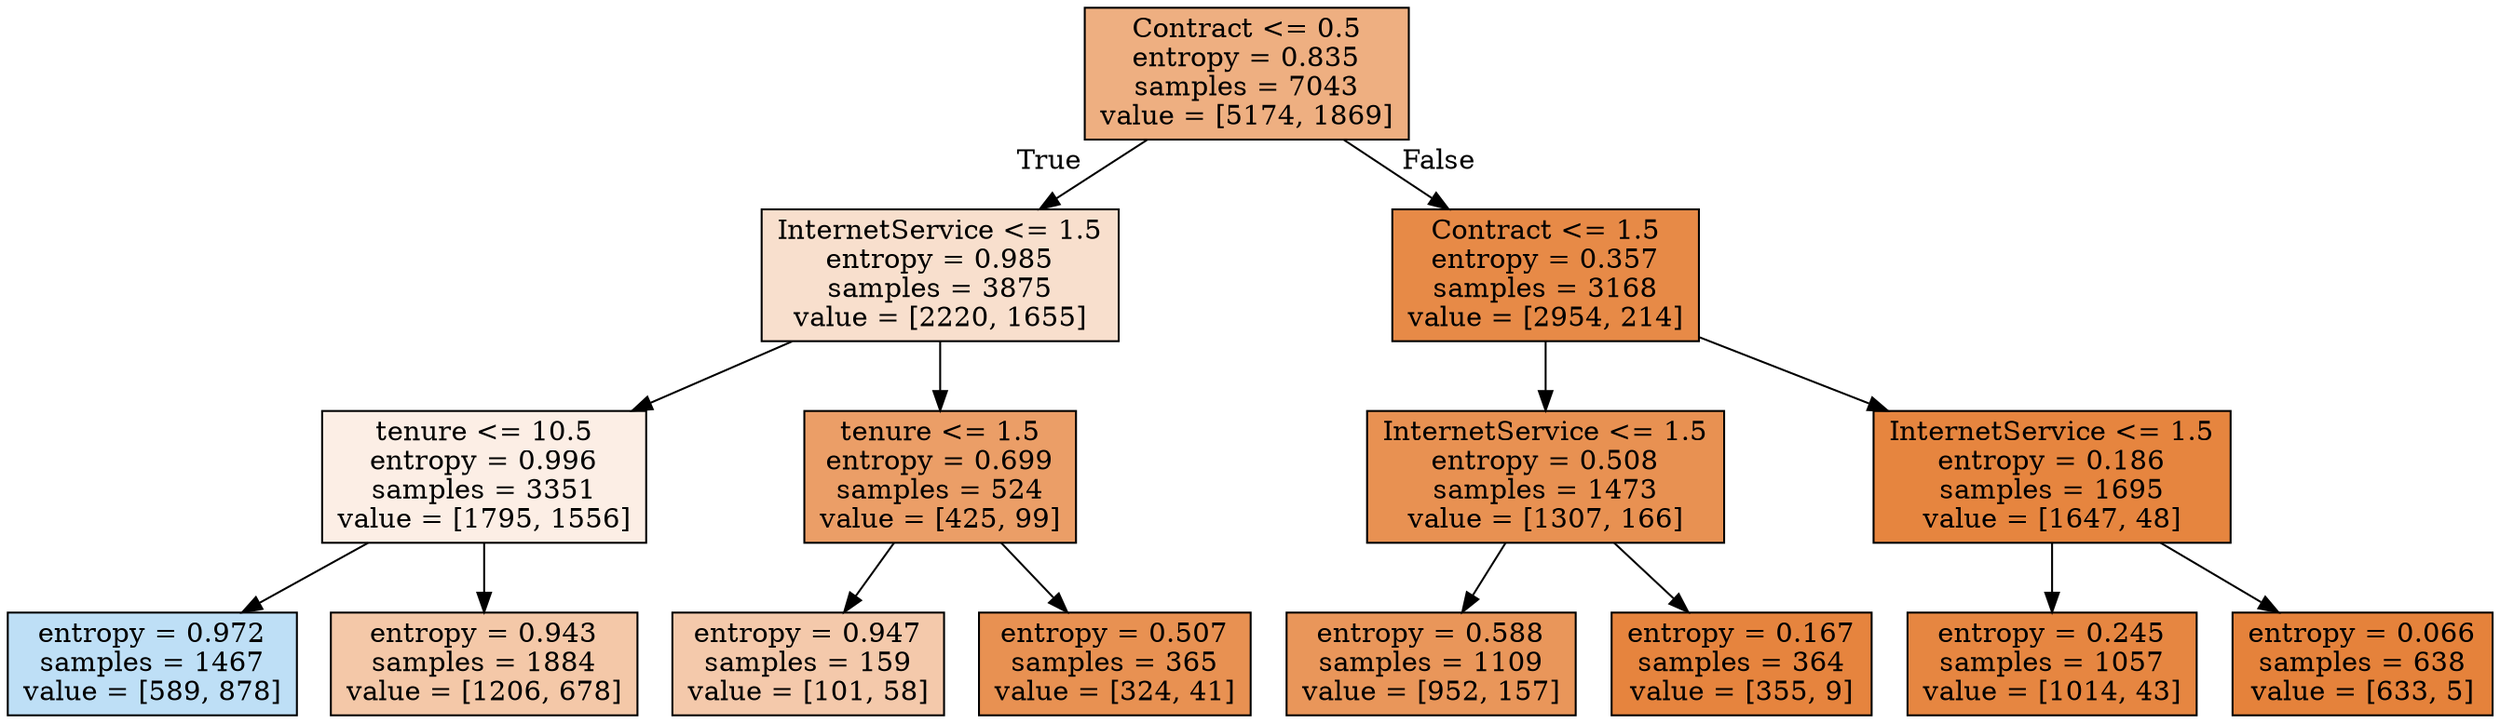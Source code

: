 digraph Tree {
node [shape=box, style="filled", color="black"] ;
0 [label="Contract <= 0.5\nentropy = 0.835\nsamples = 7043\nvalue = [5174, 1869]", fillcolor="#eeaf81"] ;
1 [label="InternetService <= 1.5\nentropy = 0.985\nsamples = 3875\nvalue = [2220, 1655]", fillcolor="#f8dfcd"] ;
0 -> 1 [labeldistance=2.5, labelangle=45, headlabel="True"] ;
2 [label="tenure <= 10.5\nentropy = 0.996\nsamples = 3351\nvalue = [1795, 1556]", fillcolor="#fceee5"] ;
1 -> 2 ;
3 [label="entropy = 0.972\nsamples = 1467\nvalue = [589, 878]", fillcolor="#bedff6"] ;
2 -> 3 ;
4 [label="entropy = 0.943\nsamples = 1884\nvalue = [1206, 678]", fillcolor="#f4c8a8"] ;
2 -> 4 ;
5 [label="tenure <= 1.5\nentropy = 0.699\nsamples = 524\nvalue = [425, 99]", fillcolor="#eb9e67"] ;
1 -> 5 ;
6 [label="entropy = 0.947\nsamples = 159\nvalue = [101, 58]", fillcolor="#f4c9ab"] ;
5 -> 6 ;
7 [label="entropy = 0.507\nsamples = 365\nvalue = [324, 41]", fillcolor="#e89152"] ;
5 -> 7 ;
8 [label="Contract <= 1.5\nentropy = 0.357\nsamples = 3168\nvalue = [2954, 214]", fillcolor="#e78a47"] ;
0 -> 8 [labeldistance=2.5, labelangle=-45, headlabel="False"] ;
9 [label="InternetService <= 1.5\nentropy = 0.508\nsamples = 1473\nvalue = [1307, 166]", fillcolor="#e89152"] ;
8 -> 9 ;
10 [label="entropy = 0.588\nsamples = 1109\nvalue = [952, 157]", fillcolor="#e9965a"] ;
9 -> 10 ;
11 [label="entropy = 0.167\nsamples = 364\nvalue = [355, 9]", fillcolor="#e6843e"] ;
9 -> 11 ;
12 [label="InternetService <= 1.5\nentropy = 0.186\nsamples = 1695\nvalue = [1647, 48]", fillcolor="#e6853f"] ;
8 -> 12 ;
13 [label="entropy = 0.245\nsamples = 1057\nvalue = [1014, 43]", fillcolor="#e68641"] ;
12 -> 13 ;
14 [label="entropy = 0.066\nsamples = 638\nvalue = [633, 5]", fillcolor="#e5823b"] ;
12 -> 14 ;
}